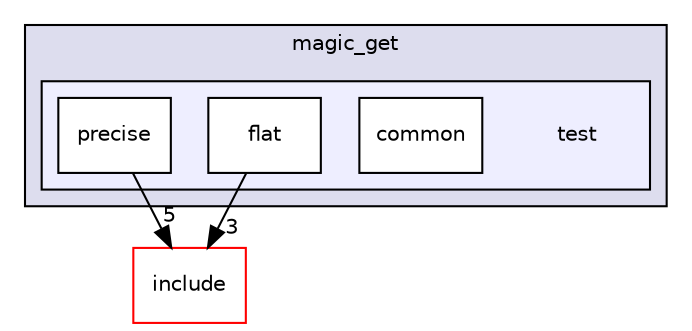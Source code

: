 digraph "externals/magic_get/test" {
  compound=true
  node [ fontsize="10", fontname="Helvetica"];
  edge [ labelfontsize="10", labelfontname="Helvetica"];
  subgraph clusterdir_94bc2fcf8495699bdc431230d5c4b75e {
    graph [ bgcolor="#ddddee", pencolor="black", label="magic_get" fontname="Helvetica", fontsize="10", URL="dir_94bc2fcf8495699bdc431230d5c4b75e.html"]
  subgraph clusterdir_234817ef0c9f06eb6181bd7128efa1a6 {
    graph [ bgcolor="#eeeeff", pencolor="black", label="" URL="dir_234817ef0c9f06eb6181bd7128efa1a6.html"];
    dir_234817ef0c9f06eb6181bd7128efa1a6 [shape=plaintext label="test"];
    dir_2375bb561deb549e570592e2cad8f348 [shape=box label="common" color="black" fillcolor="white" style="filled" URL="dir_2375bb561deb549e570592e2cad8f348.html"];
    dir_c9bc4734a90d7a8818c50f14867d779f [shape=box label="flat" color="black" fillcolor="white" style="filled" URL="dir_c9bc4734a90d7a8818c50f14867d779f.html"];
    dir_d449b752c16b4db524a10fe133615610 [shape=box label="precise" color="black" fillcolor="white" style="filled" URL="dir_d449b752c16b4db524a10fe133615610.html"];
  }
  }
  dir_ef55966fe9be6878d4242767a3adebe0 [shape=box label="include" fillcolor="white" style="filled" color="red" URL="dir_ef55966fe9be6878d4242767a3adebe0.html"];
  dir_c9bc4734a90d7a8818c50f14867d779f->dir_ef55966fe9be6878d4242767a3adebe0 [headlabel="3", labeldistance=1.5 headhref="dir_001674_001661.html"];
  dir_d449b752c16b4db524a10fe133615610->dir_ef55966fe9be6878d4242767a3adebe0 [headlabel="5", labeldistance=1.5 headhref="dir_001675_001661.html"];
}
